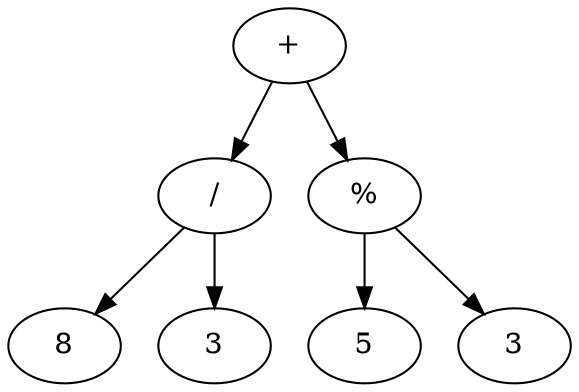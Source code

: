 digraph {
    0 [label="+"];
    1 [label="/"];
    2 [label=8];
    3 [label=3];
    4 [label="%"];
    5 [label=5];
    6 [label=3];
    0 -> 1;
    1 -> 2;
    1 -> 3;
    0 -> 4;
    4 -> 5;
    4 -> 6;
}